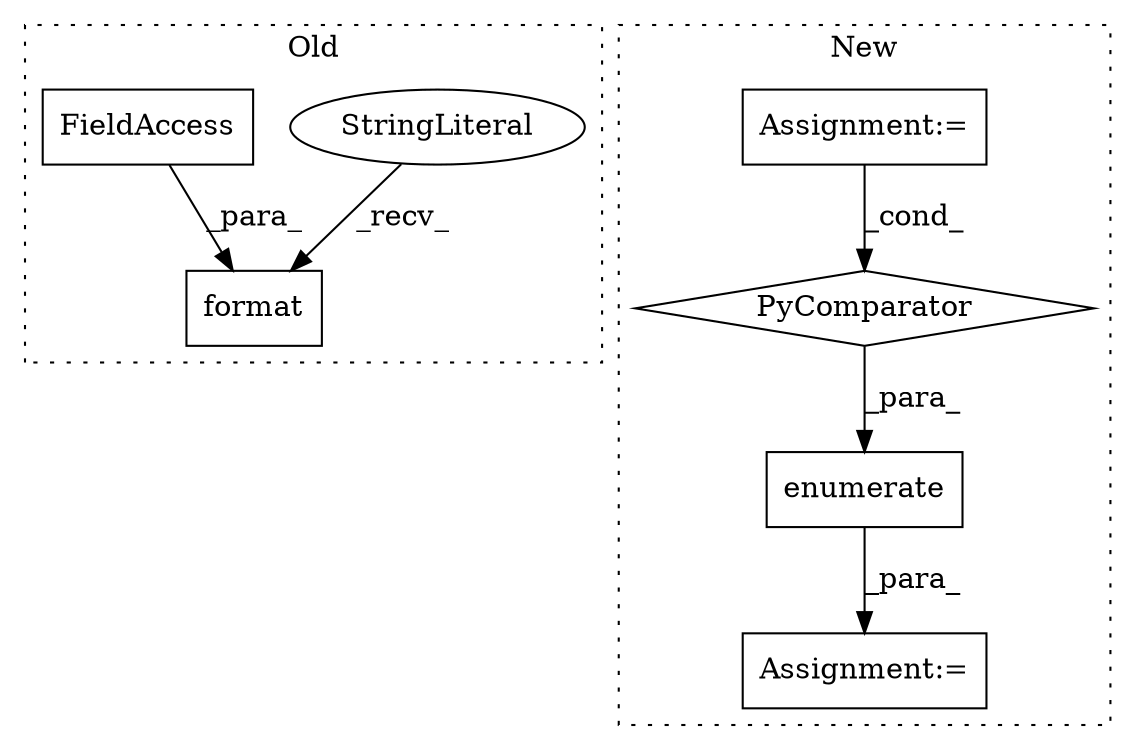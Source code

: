 digraph G {
subgraph cluster0 {
1 [label="format" a="32" s="7349,7383" l="7,1" shape="box"];
3 [label="StringLiteral" a="45" s="7064" l="284" shape="ellipse"];
5 [label="FieldAccess" a="22" s="7374" l="9" shape="box"];
label = "Old";
style="dotted";
}
subgraph cluster1 {
2 [label="enumerate" a="32" s="8157,8181" l="10,1" shape="box"];
4 [label="Assignment:=" a="7" s="8067,8182" l="75,2" shape="box"];
6 [label="PyComparator" a="113" s="7198" l="51" shape="diamond"];
7 [label="Assignment:=" a="7" s="7198" l="51" shape="box"];
label = "New";
style="dotted";
}
2 -> 4 [label="_para_"];
3 -> 1 [label="_recv_"];
5 -> 1 [label="_para_"];
6 -> 2 [label="_para_"];
7 -> 6 [label="_cond_"];
}